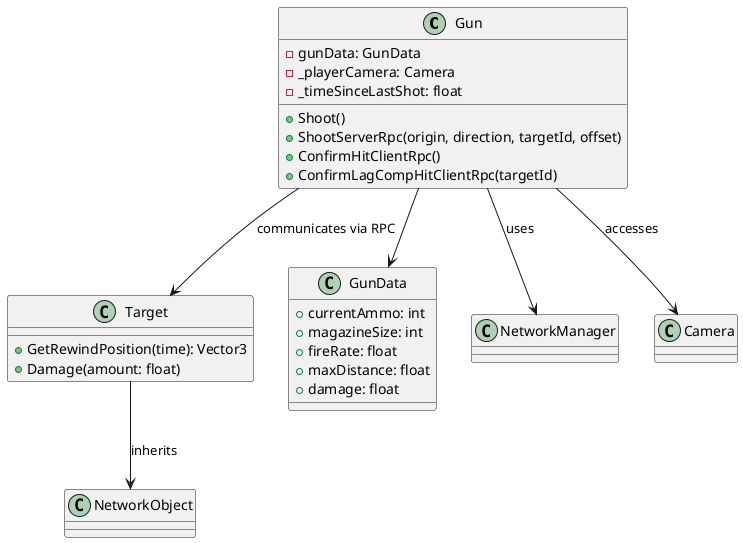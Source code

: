 @startuml
class Gun {
    - gunData: GunData
    - _playerCamera: Camera
    - _timeSinceLastShot: float
    + Shoot()
    + ShootServerRpc(origin, direction, targetId, offset)
    + ConfirmHitClientRpc()
    + ConfirmLagCompHitClientRpc(targetId)
}

class Target {
    + GetRewindPosition(time): Vector3
    + Damage(amount: float)
}

class GunData {
    + currentAmmo: int
    + magazineSize: int
    + fireRate: float
    + maxDistance: float
    + damage: float
}

class NetworkManager
class Camera
class NetworkObject

Gun --> GunData
Gun --> Camera : accesses
Gun --> NetworkManager : uses
Gun --> Target : communicates via RPC
Target --> NetworkObject : inherits
@enduml
